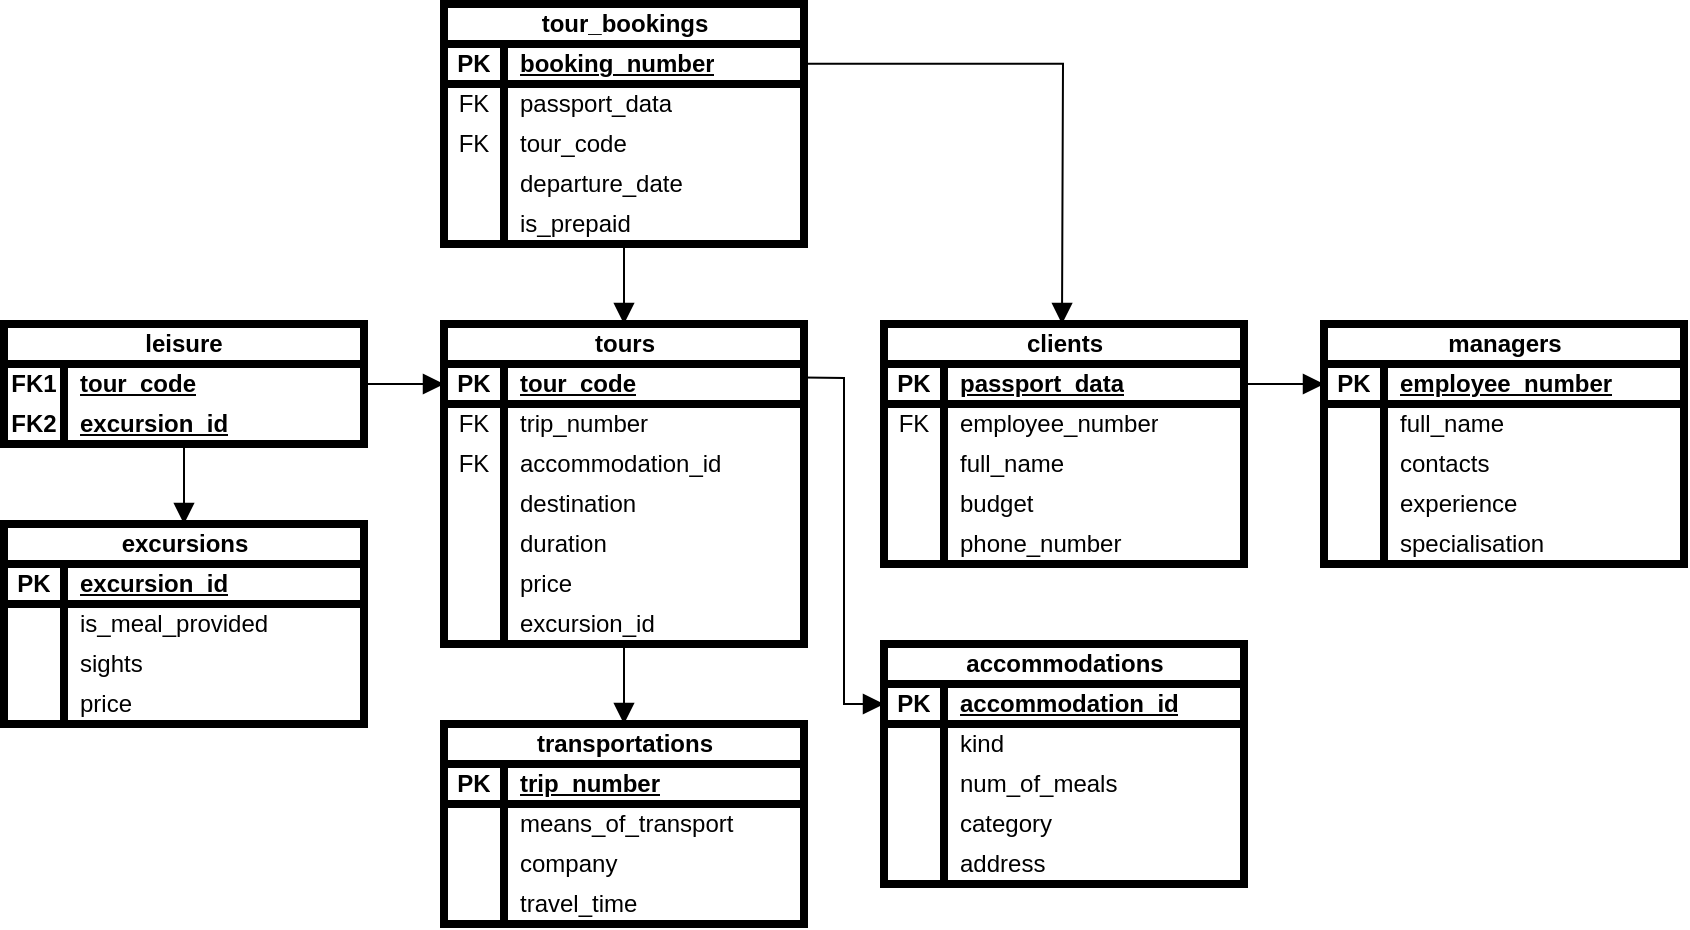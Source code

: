 <mxfile version="24.7.17">
  <diagram name="Page-1" id="atQ9uKNlXOfcMLPM0JDq">
    <mxGraphModel dx="1158" dy="785" grid="1" gridSize="10" guides="1" tooltips="1" connect="1" arrows="1" fold="1" page="1" pageScale="1" pageWidth="1654" pageHeight="1169" math="0" shadow="0">
      <root>
        <mxCell id="0" />
        <mxCell id="1" parent="0" />
        <mxCell id="4cNb6XyTb2DJrODS2N_1-128" style="edgeStyle=none;rounded=0;orthogonalLoop=1;jettySize=auto;html=1;entryX=0.5;entryY=0;entryDx=0;entryDy=0;strokeColor=default;align=center;verticalAlign=middle;fontFamily=Helvetica;fontSize=12;fontColor=default;labelBackgroundColor=default;startSize=8;endArrow=block;endFill=1;endSize=8;curved=0;" parent="1" source="4cNb6XyTb2DJrODS2N_1-1" target="4cNb6XyTb2DJrODS2N_1-37" edge="1">
          <mxGeometry relative="1" as="geometry" />
        </mxCell>
        <mxCell id="4cNb6XyTb2DJrODS2N_1-1" value="tour_bookings" style="shape=table;startSize=20;container=1;collapsible=1;childLayout=tableLayout;fixedRows=1;rowLines=0;fontStyle=1;align=center;resizeLast=1;html=1;strokeWidth=4;" parent="1" vertex="1">
          <mxGeometry x="360" y="40" width="180" height="120" as="geometry">
            <mxRectangle x="360" y="20" width="120" height="30" as="alternateBounds" />
          </mxGeometry>
        </mxCell>
        <mxCell id="4cNb6XyTb2DJrODS2N_1-2" value="" style="shape=tableRow;horizontal=0;startSize=0;swimlaneHead=0;swimlaneBody=0;fillColor=none;collapsible=0;dropTarget=0;points=[[0,0.5],[1,0.5]];portConstraint=eastwest;top=0;left=0;right=0;bottom=1;perimeterSpacing=8;strokeWidth=4;" parent="4cNb6XyTb2DJrODS2N_1-1" vertex="1">
          <mxGeometry y="20" width="180" height="20" as="geometry" />
        </mxCell>
        <mxCell id="4cNb6XyTb2DJrODS2N_1-3" value="PK" style="shape=partialRectangle;connectable=0;fillColor=none;top=0;left=0;bottom=0;right=0;fontStyle=1;overflow=hidden;whiteSpace=wrap;html=1;" parent="4cNb6XyTb2DJrODS2N_1-2" vertex="1">
          <mxGeometry width="30" height="20" as="geometry">
            <mxRectangle width="30" height="20" as="alternateBounds" />
          </mxGeometry>
        </mxCell>
        <mxCell id="4cNb6XyTb2DJrODS2N_1-4" value="booking_number" style="shape=partialRectangle;connectable=0;fillColor=none;top=0;left=0;bottom=0;right=0;align=left;spacingLeft=6;fontStyle=5;overflow=hidden;whiteSpace=wrap;html=1;strokeWidth=18;" parent="4cNb6XyTb2DJrODS2N_1-2" vertex="1">
          <mxGeometry x="30" width="150" height="20" as="geometry">
            <mxRectangle width="150" height="20" as="alternateBounds" />
          </mxGeometry>
        </mxCell>
        <mxCell id="4cNb6XyTb2DJrODS2N_1-5" value="" style="shape=tableRow;horizontal=0;startSize=0;swimlaneHead=0;swimlaneBody=0;fillColor=none;collapsible=0;dropTarget=0;points=[[0,0.5],[1,0.5]];portConstraint=eastwest;top=0;left=0;right=0;bottom=0;" parent="4cNb6XyTb2DJrODS2N_1-1" vertex="1">
          <mxGeometry y="40" width="180" height="20" as="geometry" />
        </mxCell>
        <mxCell id="4cNb6XyTb2DJrODS2N_1-6" value="FK" style="shape=partialRectangle;connectable=0;top=0;left=0;bottom=0;right=0;editable=1;overflow=hidden;whiteSpace=wrap;html=1;fillColor=none;" parent="4cNb6XyTb2DJrODS2N_1-5" vertex="1">
          <mxGeometry width="30" height="20" as="geometry">
            <mxRectangle width="30" height="20" as="alternateBounds" />
          </mxGeometry>
        </mxCell>
        <mxCell id="4cNb6XyTb2DJrODS2N_1-7" value="passport_data" style="shape=partialRectangle;connectable=0;fillColor=none;top=0;left=0;bottom=0;right=0;align=left;spacingLeft=6;overflow=hidden;whiteSpace=wrap;html=1;" parent="4cNb6XyTb2DJrODS2N_1-5" vertex="1">
          <mxGeometry x="30" width="150" height="20" as="geometry">
            <mxRectangle width="150" height="20" as="alternateBounds" />
          </mxGeometry>
        </mxCell>
        <mxCell id="4cNb6XyTb2DJrODS2N_1-8" value="" style="shape=tableRow;horizontal=0;startSize=0;swimlaneHead=0;swimlaneBody=0;fillColor=none;collapsible=0;dropTarget=0;points=[[0,0.5],[1,0.5]];portConstraint=eastwest;top=0;left=0;right=0;bottom=0;" parent="4cNb6XyTb2DJrODS2N_1-1" vertex="1">
          <mxGeometry y="60" width="180" height="20" as="geometry" />
        </mxCell>
        <mxCell id="4cNb6XyTb2DJrODS2N_1-9" value="FK" style="shape=partialRectangle;connectable=0;fillColor=none;top=0;left=0;bottom=0;right=0;editable=1;overflow=hidden;whiteSpace=wrap;html=1;" parent="4cNb6XyTb2DJrODS2N_1-8" vertex="1">
          <mxGeometry width="30" height="20" as="geometry">
            <mxRectangle width="30" height="20" as="alternateBounds" />
          </mxGeometry>
        </mxCell>
        <mxCell id="4cNb6XyTb2DJrODS2N_1-10" value="tour_code" style="shape=partialRectangle;connectable=0;fillColor=none;top=0;left=0;bottom=0;right=0;align=left;spacingLeft=6;overflow=hidden;whiteSpace=wrap;html=1;" parent="4cNb6XyTb2DJrODS2N_1-8" vertex="1">
          <mxGeometry x="30" width="150" height="20" as="geometry">
            <mxRectangle width="150" height="20" as="alternateBounds" />
          </mxGeometry>
        </mxCell>
        <mxCell id="4cNb6XyTb2DJrODS2N_1-11" value="" style="shape=tableRow;horizontal=0;startSize=0;swimlaneHead=0;swimlaneBody=0;fillColor=none;collapsible=0;dropTarget=0;points=[[0,0.5],[1,0.5]];portConstraint=eastwest;top=0;left=0;right=0;bottom=0;" parent="4cNb6XyTb2DJrODS2N_1-1" vertex="1">
          <mxGeometry y="80" width="180" height="20" as="geometry" />
        </mxCell>
        <mxCell id="4cNb6XyTb2DJrODS2N_1-12" value="" style="shape=partialRectangle;connectable=0;fillColor=none;top=0;left=0;bottom=0;right=0;editable=1;overflow=hidden;whiteSpace=wrap;html=1;" parent="4cNb6XyTb2DJrODS2N_1-11" vertex="1">
          <mxGeometry width="30" height="20" as="geometry">
            <mxRectangle width="30" height="20" as="alternateBounds" />
          </mxGeometry>
        </mxCell>
        <mxCell id="4cNb6XyTb2DJrODS2N_1-13" value="departure_date" style="shape=partialRectangle;connectable=0;fillColor=none;top=0;left=0;bottom=0;right=0;align=left;spacingLeft=6;overflow=hidden;whiteSpace=wrap;html=1;" parent="4cNb6XyTb2DJrODS2N_1-11" vertex="1">
          <mxGeometry x="30" width="150" height="20" as="geometry">
            <mxRectangle width="150" height="20" as="alternateBounds" />
          </mxGeometry>
        </mxCell>
        <mxCell id="4cNb6XyTb2DJrODS2N_1-27" value="is_prepaid" style="shape=partialRectangle;connectable=0;fillColor=none;top=0;left=0;bottom=0;right=0;align=left;spacingLeft=6;overflow=hidden;whiteSpace=wrap;html=1;" parent="1" vertex="1">
          <mxGeometry x="390" y="140" width="150" height="20" as="geometry">
            <mxRectangle width="150" height="30" as="alternateBounds" />
          </mxGeometry>
        </mxCell>
        <mxCell id="4cNb6XyTb2DJrODS2N_1-29" value="" style="endArrow=none;html=1;rounded=0;fontSize=12;startSize=8;endSize=8;curved=1;strokeWidth=4;" parent="1" edge="1">
          <mxGeometry width="50" height="50" relative="1" as="geometry">
            <mxPoint x="390" y="160" as="sourcePoint" />
            <mxPoint x="390" y="120" as="targetPoint" />
          </mxGeometry>
        </mxCell>
        <mxCell id="4cNb6XyTb2DJrODS2N_1-130" style="edgeStyle=none;shape=connector;curved=0;rounded=0;orthogonalLoop=1;jettySize=auto;html=1;entryX=0.5;entryY=0;entryDx=0;entryDy=0;strokeColor=default;align=center;verticalAlign=middle;fontFamily=Helvetica;fontSize=12;fontColor=default;labelBackgroundColor=default;startSize=8;endArrow=block;endFill=1;endSize=8;" parent="1" source="4cNb6XyTb2DJrODS2N_1-30" target="4cNb6XyTb2DJrODS2N_1-54" edge="1">
          <mxGeometry relative="1" as="geometry" />
        </mxCell>
        <mxCell id="4cNb6XyTb2DJrODS2N_1-30" value="leisure" style="shape=table;startSize=20;container=1;collapsible=1;childLayout=tableLayout;fixedRows=1;rowLines=0;fontStyle=1;align=center;resizeLast=1;html=1;whiteSpace=wrap;strokeWidth=4;" parent="1" vertex="1">
          <mxGeometry x="140" y="200" width="180" height="60" as="geometry" />
        </mxCell>
        <mxCell id="4cNb6XyTb2DJrODS2N_1-31" value="" style="shape=tableRow;horizontal=0;startSize=0;swimlaneHead=0;swimlaneBody=0;fillColor=none;collapsible=0;dropTarget=0;points=[[0,0.5],[1,0.5]];portConstraint=eastwest;top=0;left=0;right=0;bottom=0;html=1;" parent="4cNb6XyTb2DJrODS2N_1-30" vertex="1">
          <mxGeometry y="20" width="180" height="20" as="geometry" />
        </mxCell>
        <mxCell id="4cNb6XyTb2DJrODS2N_1-32" value="FK1" style="shape=partialRectangle;connectable=0;fillColor=none;top=0;left=0;bottom=0;right=0;fontStyle=1;overflow=hidden;html=1;whiteSpace=wrap;" parent="4cNb6XyTb2DJrODS2N_1-31" vertex="1">
          <mxGeometry width="30" height="20" as="geometry">
            <mxRectangle width="30" height="20" as="alternateBounds" />
          </mxGeometry>
        </mxCell>
        <mxCell id="4cNb6XyTb2DJrODS2N_1-33" value="tour_code" style="shape=partialRectangle;connectable=0;fillColor=none;top=0;left=0;bottom=0;right=0;align=left;spacingLeft=6;fontStyle=5;overflow=hidden;html=1;whiteSpace=wrap;" parent="4cNb6XyTb2DJrODS2N_1-31" vertex="1">
          <mxGeometry x="30" width="150" height="20" as="geometry">
            <mxRectangle width="150" height="20" as="alternateBounds" />
          </mxGeometry>
        </mxCell>
        <mxCell id="4cNb6XyTb2DJrODS2N_1-34" value="" style="shape=tableRow;horizontal=0;startSize=0;swimlaneHead=0;swimlaneBody=0;fillColor=none;collapsible=0;dropTarget=0;points=[[0,0.5],[1,0.5]];portConstraint=eastwest;top=0;left=0;right=0;bottom=1;html=1;" parent="4cNb6XyTb2DJrODS2N_1-30" vertex="1">
          <mxGeometry y="40" width="180" height="20" as="geometry" />
        </mxCell>
        <mxCell id="4cNb6XyTb2DJrODS2N_1-35" value="FK2" style="shape=partialRectangle;connectable=0;fillColor=none;top=0;left=0;bottom=0;right=0;fontStyle=1;overflow=hidden;html=1;whiteSpace=wrap;" parent="4cNb6XyTb2DJrODS2N_1-34" vertex="1">
          <mxGeometry width="30" height="20" as="geometry">
            <mxRectangle width="30" height="20" as="alternateBounds" />
          </mxGeometry>
        </mxCell>
        <mxCell id="4cNb6XyTb2DJrODS2N_1-36" value="excursion_id" style="shape=partialRectangle;connectable=0;fillColor=none;top=0;left=0;bottom=0;right=0;align=left;spacingLeft=6;fontStyle=5;overflow=hidden;html=1;whiteSpace=wrap;" parent="4cNb6XyTb2DJrODS2N_1-34" vertex="1">
          <mxGeometry x="30" width="150" height="20" as="geometry">
            <mxRectangle width="150" height="20" as="alternateBounds" />
          </mxGeometry>
        </mxCell>
        <mxCell id="4cNb6XyTb2DJrODS2N_1-131" style="edgeStyle=none;shape=connector;curved=0;rounded=0;orthogonalLoop=1;jettySize=auto;html=1;entryX=0.5;entryY=0;entryDx=0;entryDy=0;strokeColor=default;align=center;verticalAlign=middle;fontFamily=Helvetica;fontSize=12;fontColor=default;labelBackgroundColor=default;startSize=8;endArrow=block;endFill=1;endSize=8;" parent="1" source="4cNb6XyTb2DJrODS2N_1-37" target="4cNb6XyTb2DJrODS2N_1-97" edge="1">
          <mxGeometry relative="1" as="geometry" />
        </mxCell>
        <mxCell id="4cNb6XyTb2DJrODS2N_1-37" value="tours" style="shape=table;startSize=20;container=1;collapsible=1;childLayout=tableLayout;fixedRows=1;rowLines=0;fontStyle=1;align=center;resizeLast=1;html=1;strokeWidth=4;" parent="1" vertex="1">
          <mxGeometry x="360" y="200" width="180" height="160" as="geometry" />
        </mxCell>
        <mxCell id="4cNb6XyTb2DJrODS2N_1-38" value="" style="shape=tableRow;horizontal=0;startSize=0;swimlaneHead=0;swimlaneBody=0;fillColor=none;collapsible=0;dropTarget=0;points=[[0,0.5],[1,0.5]];portConstraint=eastwest;top=0;left=0;right=0;bottom=1;strokeWidth=4;" parent="4cNb6XyTb2DJrODS2N_1-37" vertex="1">
          <mxGeometry y="20" width="180" height="20" as="geometry" />
        </mxCell>
        <mxCell id="4cNb6XyTb2DJrODS2N_1-39" value="PK" style="shape=partialRectangle;connectable=0;fillColor=none;top=0;left=0;bottom=0;right=0;fontStyle=1;overflow=hidden;whiteSpace=wrap;html=1;" parent="4cNb6XyTb2DJrODS2N_1-38" vertex="1">
          <mxGeometry width="30" height="20" as="geometry">
            <mxRectangle width="30" height="20" as="alternateBounds" />
          </mxGeometry>
        </mxCell>
        <mxCell id="4cNb6XyTb2DJrODS2N_1-40" value="tour_code" style="shape=partialRectangle;connectable=0;fillColor=none;top=0;left=0;bottom=0;right=0;align=left;spacingLeft=6;fontStyle=5;overflow=hidden;whiteSpace=wrap;html=1;" parent="4cNb6XyTb2DJrODS2N_1-38" vertex="1">
          <mxGeometry x="30" width="150" height="20" as="geometry">
            <mxRectangle width="150" height="20" as="alternateBounds" />
          </mxGeometry>
        </mxCell>
        <mxCell id="4cNb6XyTb2DJrODS2N_1-41" value="" style="shape=tableRow;horizontal=0;startSize=0;swimlaneHead=0;swimlaneBody=0;fillColor=none;collapsible=0;dropTarget=0;points=[[0,0.5],[1,0.5]];portConstraint=eastwest;top=0;left=0;right=0;bottom=0;" parent="4cNb6XyTb2DJrODS2N_1-37" vertex="1">
          <mxGeometry y="40" width="180" height="20" as="geometry" />
        </mxCell>
        <mxCell id="4cNb6XyTb2DJrODS2N_1-42" value="FK" style="shape=partialRectangle;connectable=0;top=0;left=0;bottom=0;right=0;editable=1;overflow=hidden;whiteSpace=wrap;html=1;fillColor=none;" parent="4cNb6XyTb2DJrODS2N_1-41" vertex="1">
          <mxGeometry width="30" height="20" as="geometry">
            <mxRectangle width="30" height="20" as="alternateBounds" />
          </mxGeometry>
        </mxCell>
        <mxCell id="4cNb6XyTb2DJrODS2N_1-43" value="trip_number" style="shape=partialRectangle;connectable=0;fillColor=none;top=0;left=0;bottom=0;right=0;align=left;spacingLeft=6;overflow=hidden;whiteSpace=wrap;html=1;" parent="4cNb6XyTb2DJrODS2N_1-41" vertex="1">
          <mxGeometry x="30" width="150" height="20" as="geometry">
            <mxRectangle width="150" height="20" as="alternateBounds" />
          </mxGeometry>
        </mxCell>
        <mxCell id="4cNb6XyTb2DJrODS2N_1-44" value="" style="shape=tableRow;horizontal=0;startSize=0;swimlaneHead=0;swimlaneBody=0;fillColor=none;collapsible=0;dropTarget=0;points=[[0,0.5],[1,0.5]];portConstraint=eastwest;top=0;left=0;right=0;bottom=0;" parent="4cNb6XyTb2DJrODS2N_1-37" vertex="1">
          <mxGeometry y="60" width="180" height="20" as="geometry" />
        </mxCell>
        <mxCell id="4cNb6XyTb2DJrODS2N_1-45" value="FK" style="shape=partialRectangle;connectable=0;fillColor=none;top=0;left=0;bottom=0;right=0;editable=1;overflow=hidden;whiteSpace=wrap;html=1;" parent="4cNb6XyTb2DJrODS2N_1-44" vertex="1">
          <mxGeometry width="30" height="20" as="geometry">
            <mxRectangle width="30" height="20" as="alternateBounds" />
          </mxGeometry>
        </mxCell>
        <mxCell id="4cNb6XyTb2DJrODS2N_1-46" value="accommodation_id" style="shape=partialRectangle;connectable=0;fillColor=none;top=0;left=0;bottom=0;right=0;align=left;spacingLeft=6;overflow=hidden;whiteSpace=wrap;html=1;" parent="4cNb6XyTb2DJrODS2N_1-44" vertex="1">
          <mxGeometry x="30" width="150" height="20" as="geometry">
            <mxRectangle width="150" height="20" as="alternateBounds" />
          </mxGeometry>
        </mxCell>
        <mxCell id="4cNb6XyTb2DJrODS2N_1-47" value="" style="shape=tableRow;horizontal=0;startSize=0;swimlaneHead=0;swimlaneBody=0;fillColor=none;collapsible=0;dropTarget=0;points=[[0,0.5],[1,0.5]];portConstraint=eastwest;top=0;left=0;right=0;bottom=0;" parent="4cNb6XyTb2DJrODS2N_1-37" vertex="1">
          <mxGeometry y="80" width="180" height="20" as="geometry" />
        </mxCell>
        <mxCell id="4cNb6XyTb2DJrODS2N_1-48" value="" style="shape=partialRectangle;connectable=0;fillColor=none;top=0;left=0;bottom=0;right=0;editable=1;overflow=hidden;whiteSpace=wrap;html=1;" parent="4cNb6XyTb2DJrODS2N_1-47" vertex="1">
          <mxGeometry width="30" height="20" as="geometry">
            <mxRectangle width="30" height="20" as="alternateBounds" />
          </mxGeometry>
        </mxCell>
        <mxCell id="4cNb6XyTb2DJrODS2N_1-49" value="destination" style="shape=partialRectangle;connectable=0;fillColor=none;top=0;left=0;bottom=0;right=0;align=left;spacingLeft=6;overflow=hidden;whiteSpace=wrap;html=1;" parent="4cNb6XyTb2DJrODS2N_1-47" vertex="1">
          <mxGeometry x="30" width="150" height="20" as="geometry">
            <mxRectangle width="150" height="20" as="alternateBounds" />
          </mxGeometry>
        </mxCell>
        <mxCell id="4cNb6XyTb2DJrODS2N_1-50" value="duration" style="shape=partialRectangle;connectable=0;fillColor=none;top=0;left=0;bottom=0;right=0;align=left;spacingLeft=6;overflow=hidden;whiteSpace=wrap;html=1;" parent="1" vertex="1">
          <mxGeometry x="390" y="300" width="150" height="20" as="geometry">
            <mxRectangle width="150" height="30" as="alternateBounds" />
          </mxGeometry>
        </mxCell>
        <mxCell id="4cNb6XyTb2DJrODS2N_1-51" value="price" style="shape=partialRectangle;connectable=0;fillColor=none;top=0;left=0;bottom=0;right=0;align=left;spacingLeft=6;overflow=hidden;whiteSpace=wrap;html=1;" parent="1" vertex="1">
          <mxGeometry x="390" y="320" width="150" height="20" as="geometry">
            <mxRectangle width="150" height="30" as="alternateBounds" />
          </mxGeometry>
        </mxCell>
        <mxCell id="4cNb6XyTb2DJrODS2N_1-52" value="" style="endArrow=none;html=1;rounded=0;fontSize=12;startSize=8;endSize=8;curved=1;strokeWidth=4;" parent="1" edge="1">
          <mxGeometry width="50" height="50" relative="1" as="geometry">
            <mxPoint x="390" y="360" as="sourcePoint" />
            <mxPoint x="390" y="300" as="targetPoint" />
          </mxGeometry>
        </mxCell>
        <mxCell id="4cNb6XyTb2DJrODS2N_1-53" value="excursion_id" style="shape=partialRectangle;connectable=0;fillColor=none;top=0;left=0;bottom=0;right=0;align=left;spacingLeft=6;overflow=hidden;whiteSpace=wrap;html=1;" parent="1" vertex="1">
          <mxGeometry x="390" y="340" width="150" height="20" as="geometry">
            <mxRectangle width="150" height="30" as="alternateBounds" />
          </mxGeometry>
        </mxCell>
        <mxCell id="4cNb6XyTb2DJrODS2N_1-54" value="excursions" style="shape=table;startSize=20;container=1;collapsible=1;childLayout=tableLayout;fixedRows=1;rowLines=0;fontStyle=1;align=center;resizeLast=1;html=1;strokeWidth=4;" parent="1" vertex="1">
          <mxGeometry x="140" y="300" width="180" height="100" as="geometry" />
        </mxCell>
        <mxCell id="4cNb6XyTb2DJrODS2N_1-55" value="" style="shape=tableRow;horizontal=0;startSize=0;swimlaneHead=0;swimlaneBody=0;fillColor=none;collapsible=0;dropTarget=0;points=[[0,0.5],[1,0.5]];portConstraint=eastwest;top=0;left=0;right=0;bottom=1;strokeWidth=4;" parent="4cNb6XyTb2DJrODS2N_1-54" vertex="1">
          <mxGeometry y="20" width="180" height="20" as="geometry" />
        </mxCell>
        <mxCell id="4cNb6XyTb2DJrODS2N_1-56" value="PK" style="shape=partialRectangle;connectable=0;fillColor=none;top=0;left=0;bottom=0;right=0;fontStyle=1;overflow=hidden;whiteSpace=wrap;html=1;" parent="4cNb6XyTb2DJrODS2N_1-55" vertex="1">
          <mxGeometry width="30" height="20" as="geometry">
            <mxRectangle width="30" height="20" as="alternateBounds" />
          </mxGeometry>
        </mxCell>
        <mxCell id="4cNb6XyTb2DJrODS2N_1-57" value="excursion_id" style="shape=partialRectangle;connectable=0;fillColor=none;top=0;left=0;bottom=0;right=0;align=left;spacingLeft=6;fontStyle=5;overflow=hidden;whiteSpace=wrap;html=1;" parent="4cNb6XyTb2DJrODS2N_1-55" vertex="1">
          <mxGeometry x="30" width="150" height="20" as="geometry">
            <mxRectangle width="150" height="20" as="alternateBounds" />
          </mxGeometry>
        </mxCell>
        <mxCell id="4cNb6XyTb2DJrODS2N_1-58" value="" style="shape=tableRow;horizontal=0;startSize=0;swimlaneHead=0;swimlaneBody=0;fillColor=none;collapsible=0;dropTarget=0;points=[[0,0.5],[1,0.5]];portConstraint=eastwest;top=0;left=0;right=0;bottom=0;" parent="4cNb6XyTb2DJrODS2N_1-54" vertex="1">
          <mxGeometry y="40" width="180" height="20" as="geometry" />
        </mxCell>
        <mxCell id="4cNb6XyTb2DJrODS2N_1-59" value="" style="shape=partialRectangle;connectable=0;fillColor=none;top=0;left=0;bottom=0;right=0;editable=1;overflow=hidden;whiteSpace=wrap;html=1;" parent="4cNb6XyTb2DJrODS2N_1-58" vertex="1">
          <mxGeometry width="30" height="20" as="geometry">
            <mxRectangle width="30" height="20" as="alternateBounds" />
          </mxGeometry>
        </mxCell>
        <mxCell id="4cNb6XyTb2DJrODS2N_1-60" value="is_meal_provided" style="shape=partialRectangle;connectable=0;fillColor=none;top=0;left=0;bottom=0;right=0;align=left;spacingLeft=6;overflow=hidden;whiteSpace=wrap;html=1;" parent="4cNb6XyTb2DJrODS2N_1-58" vertex="1">
          <mxGeometry x="30" width="150" height="20" as="geometry">
            <mxRectangle width="150" height="20" as="alternateBounds" />
          </mxGeometry>
        </mxCell>
        <mxCell id="4cNb6XyTb2DJrODS2N_1-61" value="" style="shape=tableRow;horizontal=0;startSize=0;swimlaneHead=0;swimlaneBody=0;fillColor=none;collapsible=0;dropTarget=0;points=[[0,0.5],[1,0.5]];portConstraint=eastwest;top=0;left=0;right=0;bottom=0;" parent="4cNb6XyTb2DJrODS2N_1-54" vertex="1">
          <mxGeometry y="60" width="180" height="20" as="geometry" />
        </mxCell>
        <mxCell id="4cNb6XyTb2DJrODS2N_1-62" value="" style="shape=partialRectangle;connectable=0;fillColor=none;top=0;left=0;bottom=0;right=0;editable=1;overflow=hidden;whiteSpace=wrap;html=1;" parent="4cNb6XyTb2DJrODS2N_1-61" vertex="1">
          <mxGeometry width="30" height="20" as="geometry">
            <mxRectangle width="30" height="20" as="alternateBounds" />
          </mxGeometry>
        </mxCell>
        <mxCell id="4cNb6XyTb2DJrODS2N_1-63" value="sights" style="shape=partialRectangle;connectable=0;fillColor=none;top=0;left=0;bottom=0;right=0;align=left;spacingLeft=6;overflow=hidden;whiteSpace=wrap;html=1;" parent="4cNb6XyTb2DJrODS2N_1-61" vertex="1">
          <mxGeometry x="30" width="150" height="20" as="geometry">
            <mxRectangle width="150" height="20" as="alternateBounds" />
          </mxGeometry>
        </mxCell>
        <mxCell id="4cNb6XyTb2DJrODS2N_1-64" value="" style="shape=tableRow;horizontal=0;startSize=0;swimlaneHead=0;swimlaneBody=0;fillColor=none;collapsible=0;dropTarget=0;points=[[0,0.5],[1,0.5]];portConstraint=eastwest;top=0;left=0;right=0;bottom=0;" parent="4cNb6XyTb2DJrODS2N_1-54" vertex="1">
          <mxGeometry y="80" width="180" height="20" as="geometry" />
        </mxCell>
        <mxCell id="4cNb6XyTb2DJrODS2N_1-65" value="" style="shape=partialRectangle;connectable=0;fillColor=none;top=0;left=0;bottom=0;right=0;editable=1;overflow=hidden;whiteSpace=wrap;html=1;" parent="4cNb6XyTb2DJrODS2N_1-64" vertex="1">
          <mxGeometry width="30" height="20" as="geometry">
            <mxRectangle width="30" height="20" as="alternateBounds" />
          </mxGeometry>
        </mxCell>
        <mxCell id="4cNb6XyTb2DJrODS2N_1-66" value="price" style="shape=partialRectangle;connectable=0;fillColor=none;top=0;left=0;bottom=0;right=0;align=left;spacingLeft=6;overflow=hidden;whiteSpace=wrap;html=1;" parent="4cNb6XyTb2DJrODS2N_1-64" vertex="1">
          <mxGeometry x="30" width="150" height="20" as="geometry">
            <mxRectangle width="150" height="20" as="alternateBounds" />
          </mxGeometry>
        </mxCell>
        <mxCell id="4cNb6XyTb2DJrODS2N_1-67" value="clients" style="shape=table;startSize=20;container=1;collapsible=1;childLayout=tableLayout;fixedRows=1;rowLines=0;fontStyle=1;align=center;resizeLast=1;html=1;strokeWidth=4;" parent="1" vertex="1">
          <mxGeometry x="580" y="200" width="180" height="120" as="geometry" />
        </mxCell>
        <mxCell id="4cNb6XyTb2DJrODS2N_1-68" value="" style="shape=tableRow;horizontal=0;startSize=0;swimlaneHead=0;swimlaneBody=0;fillColor=none;collapsible=0;dropTarget=0;points=[[0,0.5],[1,0.5]];portConstraint=eastwest;top=0;left=0;right=0;bottom=1;strokeWidth=4;" parent="4cNb6XyTb2DJrODS2N_1-67" vertex="1">
          <mxGeometry y="20" width="180" height="20" as="geometry" />
        </mxCell>
        <mxCell id="4cNb6XyTb2DJrODS2N_1-69" value="PK" style="shape=partialRectangle;connectable=0;fillColor=none;top=0;left=0;bottom=0;right=0;fontStyle=1;overflow=hidden;whiteSpace=wrap;html=1;" parent="4cNb6XyTb2DJrODS2N_1-68" vertex="1">
          <mxGeometry width="30" height="20" as="geometry">
            <mxRectangle width="30" height="20" as="alternateBounds" />
          </mxGeometry>
        </mxCell>
        <mxCell id="4cNb6XyTb2DJrODS2N_1-70" value="passport_data" style="shape=partialRectangle;connectable=0;fillColor=none;top=0;left=0;bottom=0;right=0;align=left;spacingLeft=6;fontStyle=5;overflow=hidden;whiteSpace=wrap;html=1;" parent="4cNb6XyTb2DJrODS2N_1-68" vertex="1">
          <mxGeometry x="30" width="150" height="20" as="geometry">
            <mxRectangle width="150" height="20" as="alternateBounds" />
          </mxGeometry>
        </mxCell>
        <mxCell id="4cNb6XyTb2DJrODS2N_1-71" value="" style="shape=tableRow;horizontal=0;startSize=0;swimlaneHead=0;swimlaneBody=0;fillColor=none;collapsible=0;dropTarget=0;points=[[0,0.5],[1,0.5]];portConstraint=eastwest;top=0;left=0;right=0;bottom=0;" parent="4cNb6XyTb2DJrODS2N_1-67" vertex="1">
          <mxGeometry y="40" width="180" height="20" as="geometry" />
        </mxCell>
        <mxCell id="4cNb6XyTb2DJrODS2N_1-72" value="FK" style="shape=partialRectangle;connectable=0;top=0;left=0;bottom=0;right=0;editable=1;overflow=hidden;whiteSpace=wrap;html=1;fillColor=none;" parent="4cNb6XyTb2DJrODS2N_1-71" vertex="1">
          <mxGeometry width="30" height="20" as="geometry">
            <mxRectangle width="30" height="20" as="alternateBounds" />
          </mxGeometry>
        </mxCell>
        <mxCell id="4cNb6XyTb2DJrODS2N_1-73" value="employee_number" style="shape=partialRectangle;connectable=0;fillColor=none;top=0;left=0;bottom=0;right=0;align=left;spacingLeft=6;overflow=hidden;whiteSpace=wrap;html=1;" parent="4cNb6XyTb2DJrODS2N_1-71" vertex="1">
          <mxGeometry x="30" width="150" height="20" as="geometry">
            <mxRectangle width="150" height="20" as="alternateBounds" />
          </mxGeometry>
        </mxCell>
        <mxCell id="4cNb6XyTb2DJrODS2N_1-74" value="" style="shape=tableRow;horizontal=0;startSize=0;swimlaneHead=0;swimlaneBody=0;fillColor=none;collapsible=0;dropTarget=0;points=[[0,0.5],[1,0.5]];portConstraint=eastwest;top=0;left=0;right=0;bottom=0;" parent="4cNb6XyTb2DJrODS2N_1-67" vertex="1">
          <mxGeometry y="60" width="180" height="20" as="geometry" />
        </mxCell>
        <mxCell id="4cNb6XyTb2DJrODS2N_1-75" value="" style="shape=partialRectangle;connectable=0;fillColor=none;top=0;left=0;bottom=0;right=0;editable=1;overflow=hidden;whiteSpace=wrap;html=1;" parent="4cNb6XyTb2DJrODS2N_1-74" vertex="1">
          <mxGeometry width="30" height="20" as="geometry">
            <mxRectangle width="30" height="20" as="alternateBounds" />
          </mxGeometry>
        </mxCell>
        <mxCell id="4cNb6XyTb2DJrODS2N_1-76" value="full_name" style="shape=partialRectangle;connectable=0;fillColor=none;top=0;left=0;bottom=0;right=0;align=left;spacingLeft=6;overflow=hidden;whiteSpace=wrap;html=1;" parent="4cNb6XyTb2DJrODS2N_1-74" vertex="1">
          <mxGeometry x="30" width="150" height="20" as="geometry">
            <mxRectangle width="150" height="20" as="alternateBounds" />
          </mxGeometry>
        </mxCell>
        <mxCell id="4cNb6XyTb2DJrODS2N_1-77" value="" style="shape=tableRow;horizontal=0;startSize=0;swimlaneHead=0;swimlaneBody=0;fillColor=none;collapsible=0;dropTarget=0;points=[[0,0.5],[1,0.5]];portConstraint=eastwest;top=0;left=0;right=0;bottom=0;" parent="4cNb6XyTb2DJrODS2N_1-67" vertex="1">
          <mxGeometry y="80" width="180" height="20" as="geometry" />
        </mxCell>
        <mxCell id="4cNb6XyTb2DJrODS2N_1-78" value="" style="shape=partialRectangle;connectable=0;fillColor=none;top=0;left=0;bottom=0;right=0;editable=1;overflow=hidden;whiteSpace=wrap;html=1;" parent="4cNb6XyTb2DJrODS2N_1-77" vertex="1">
          <mxGeometry width="30" height="20" as="geometry">
            <mxRectangle width="30" height="20" as="alternateBounds" />
          </mxGeometry>
        </mxCell>
        <mxCell id="4cNb6XyTb2DJrODS2N_1-79" value="budget" style="shape=partialRectangle;connectable=0;fillColor=none;top=0;left=0;bottom=0;right=0;align=left;spacingLeft=6;overflow=hidden;whiteSpace=wrap;html=1;" parent="4cNb6XyTb2DJrODS2N_1-77" vertex="1">
          <mxGeometry x="30" width="150" height="20" as="geometry">
            <mxRectangle width="150" height="20" as="alternateBounds" />
          </mxGeometry>
        </mxCell>
        <mxCell id="4cNb6XyTb2DJrODS2N_1-80" value="phone_number" style="shape=partialRectangle;connectable=0;fillColor=none;top=0;left=0;bottom=0;right=0;align=left;spacingLeft=6;overflow=hidden;whiteSpace=wrap;html=1;" parent="1" vertex="1">
          <mxGeometry x="610" y="300" width="150" height="20" as="geometry">
            <mxRectangle width="150" height="30" as="alternateBounds" />
          </mxGeometry>
        </mxCell>
        <mxCell id="4cNb6XyTb2DJrODS2N_1-81" value="" style="endArrow=none;html=1;rounded=0;fontSize=12;startSize=8;endSize=8;curved=1;strokeWidth=4;" parent="1" edge="1">
          <mxGeometry width="50" height="50" relative="1" as="geometry">
            <mxPoint x="610" y="320" as="sourcePoint" />
            <mxPoint x="610" y="300" as="targetPoint" />
          </mxGeometry>
        </mxCell>
        <mxCell id="4cNb6XyTb2DJrODS2N_1-82" value="managers" style="shape=table;startSize=20;container=1;collapsible=1;childLayout=tableLayout;fixedRows=1;rowLines=0;fontStyle=1;align=center;resizeLast=1;html=1;strokeWidth=4;" parent="1" vertex="1">
          <mxGeometry x="800" y="200" width="180" height="120" as="geometry" />
        </mxCell>
        <mxCell id="4cNb6XyTb2DJrODS2N_1-83" value="" style="shape=tableRow;horizontal=0;startSize=0;swimlaneHead=0;swimlaneBody=0;fillColor=none;collapsible=0;dropTarget=0;points=[[0,0.5],[1,0.5]];portConstraint=eastwest;top=0;left=0;right=0;bottom=1;strokeWidth=4;" parent="4cNb6XyTb2DJrODS2N_1-82" vertex="1">
          <mxGeometry y="20" width="180" height="20" as="geometry" />
        </mxCell>
        <mxCell id="4cNb6XyTb2DJrODS2N_1-84" value="PK" style="shape=partialRectangle;connectable=0;fillColor=none;top=0;left=0;bottom=0;right=0;fontStyle=1;overflow=hidden;whiteSpace=wrap;html=1;" parent="4cNb6XyTb2DJrODS2N_1-83" vertex="1">
          <mxGeometry width="30" height="20" as="geometry">
            <mxRectangle width="30" height="20" as="alternateBounds" />
          </mxGeometry>
        </mxCell>
        <mxCell id="4cNb6XyTb2DJrODS2N_1-85" value="employee_number" style="shape=partialRectangle;connectable=0;fillColor=none;top=0;left=0;bottom=0;right=0;align=left;spacingLeft=6;fontStyle=5;overflow=hidden;whiteSpace=wrap;html=1;" parent="4cNb6XyTb2DJrODS2N_1-83" vertex="1">
          <mxGeometry x="30" width="150" height="20" as="geometry">
            <mxRectangle width="150" height="20" as="alternateBounds" />
          </mxGeometry>
        </mxCell>
        <mxCell id="4cNb6XyTb2DJrODS2N_1-86" value="" style="shape=tableRow;horizontal=0;startSize=0;swimlaneHead=0;swimlaneBody=0;fillColor=none;collapsible=0;dropTarget=0;points=[[0,0.5],[1,0.5]];portConstraint=eastwest;top=0;left=0;right=0;bottom=0;" parent="4cNb6XyTb2DJrODS2N_1-82" vertex="1">
          <mxGeometry y="40" width="180" height="20" as="geometry" />
        </mxCell>
        <mxCell id="4cNb6XyTb2DJrODS2N_1-87" value="" style="shape=partialRectangle;connectable=0;top=0;left=0;bottom=0;right=0;editable=1;overflow=hidden;whiteSpace=wrap;html=1;fillColor=none;" parent="4cNb6XyTb2DJrODS2N_1-86" vertex="1">
          <mxGeometry width="30" height="20" as="geometry">
            <mxRectangle width="30" height="20" as="alternateBounds" />
          </mxGeometry>
        </mxCell>
        <mxCell id="4cNb6XyTb2DJrODS2N_1-88" value="full_name" style="shape=partialRectangle;connectable=0;fillColor=none;top=0;left=0;bottom=0;right=0;align=left;spacingLeft=6;overflow=hidden;whiteSpace=wrap;html=1;" parent="4cNb6XyTb2DJrODS2N_1-86" vertex="1">
          <mxGeometry x="30" width="150" height="20" as="geometry">
            <mxRectangle width="150" height="20" as="alternateBounds" />
          </mxGeometry>
        </mxCell>
        <mxCell id="4cNb6XyTb2DJrODS2N_1-89" value="" style="shape=tableRow;horizontal=0;startSize=0;swimlaneHead=0;swimlaneBody=0;fillColor=none;collapsible=0;dropTarget=0;points=[[0,0.5],[1,0.5]];portConstraint=eastwest;top=0;left=0;right=0;bottom=0;" parent="4cNb6XyTb2DJrODS2N_1-82" vertex="1">
          <mxGeometry y="60" width="180" height="20" as="geometry" />
        </mxCell>
        <mxCell id="4cNb6XyTb2DJrODS2N_1-90" value="" style="shape=partialRectangle;connectable=0;fillColor=none;top=0;left=0;bottom=0;right=0;editable=1;overflow=hidden;whiteSpace=wrap;html=1;" parent="4cNb6XyTb2DJrODS2N_1-89" vertex="1">
          <mxGeometry width="30" height="20" as="geometry">
            <mxRectangle width="30" height="20" as="alternateBounds" />
          </mxGeometry>
        </mxCell>
        <mxCell id="4cNb6XyTb2DJrODS2N_1-91" value="contacts" style="shape=partialRectangle;connectable=0;fillColor=none;top=0;left=0;bottom=0;right=0;align=left;spacingLeft=6;overflow=hidden;whiteSpace=wrap;html=1;" parent="4cNb6XyTb2DJrODS2N_1-89" vertex="1">
          <mxGeometry x="30" width="150" height="20" as="geometry">
            <mxRectangle width="150" height="20" as="alternateBounds" />
          </mxGeometry>
        </mxCell>
        <mxCell id="4cNb6XyTb2DJrODS2N_1-92" value="" style="shape=tableRow;horizontal=0;startSize=0;swimlaneHead=0;swimlaneBody=0;fillColor=none;collapsible=0;dropTarget=0;points=[[0,0.5],[1,0.5]];portConstraint=eastwest;top=0;left=0;right=0;bottom=0;" parent="4cNb6XyTb2DJrODS2N_1-82" vertex="1">
          <mxGeometry y="80" width="180" height="20" as="geometry" />
        </mxCell>
        <mxCell id="4cNb6XyTb2DJrODS2N_1-93" value="" style="shape=partialRectangle;connectable=0;fillColor=none;top=0;left=0;bottom=0;right=0;editable=1;overflow=hidden;whiteSpace=wrap;html=1;" parent="4cNb6XyTb2DJrODS2N_1-92" vertex="1">
          <mxGeometry width="30" height="20" as="geometry">
            <mxRectangle width="30" height="20" as="alternateBounds" />
          </mxGeometry>
        </mxCell>
        <mxCell id="4cNb6XyTb2DJrODS2N_1-94" value="experience" style="shape=partialRectangle;connectable=0;fillColor=none;top=0;left=0;bottom=0;right=0;align=left;spacingLeft=6;overflow=hidden;whiteSpace=wrap;html=1;" parent="4cNb6XyTb2DJrODS2N_1-92" vertex="1">
          <mxGeometry x="30" width="150" height="20" as="geometry">
            <mxRectangle width="150" height="20" as="alternateBounds" />
          </mxGeometry>
        </mxCell>
        <mxCell id="4cNb6XyTb2DJrODS2N_1-95" value="specialisation" style="shape=partialRectangle;connectable=0;fillColor=none;top=0;left=0;bottom=0;right=0;align=left;spacingLeft=6;overflow=hidden;whiteSpace=wrap;html=1;" parent="1" vertex="1">
          <mxGeometry x="830" y="300" width="150" height="20" as="geometry">
            <mxRectangle width="150" height="30" as="alternateBounds" />
          </mxGeometry>
        </mxCell>
        <mxCell id="4cNb6XyTb2DJrODS2N_1-96" value="" style="endArrow=none;html=1;rounded=0;fontSize=12;startSize=8;endSize=8;curved=1;strokeWidth=4;" parent="1" edge="1">
          <mxGeometry width="50" height="50" relative="1" as="geometry">
            <mxPoint x="830" y="320" as="sourcePoint" />
            <mxPoint x="830" y="300" as="targetPoint" />
          </mxGeometry>
        </mxCell>
        <mxCell id="4cNb6XyTb2DJrODS2N_1-97" value="transportations" style="shape=table;startSize=20;container=1;collapsible=1;childLayout=tableLayout;fixedRows=1;rowLines=0;fontStyle=1;align=center;resizeLast=1;html=1;strokeWidth=4;" parent="1" vertex="1">
          <mxGeometry x="360" y="400" width="180" height="100" as="geometry" />
        </mxCell>
        <mxCell id="4cNb6XyTb2DJrODS2N_1-98" value="" style="shape=tableRow;horizontal=0;startSize=0;swimlaneHead=0;swimlaneBody=0;fillColor=none;collapsible=0;dropTarget=0;points=[[0,0.5],[1,0.5]];portConstraint=eastwest;top=0;left=0;right=0;bottom=1;strokeWidth=4;" parent="4cNb6XyTb2DJrODS2N_1-97" vertex="1">
          <mxGeometry y="20" width="180" height="20" as="geometry" />
        </mxCell>
        <mxCell id="4cNb6XyTb2DJrODS2N_1-99" value="PK" style="shape=partialRectangle;connectable=0;fillColor=none;top=0;left=0;bottom=0;right=0;fontStyle=1;overflow=hidden;whiteSpace=wrap;html=1;" parent="4cNb6XyTb2DJrODS2N_1-98" vertex="1">
          <mxGeometry width="30" height="20" as="geometry">
            <mxRectangle width="30" height="20" as="alternateBounds" />
          </mxGeometry>
        </mxCell>
        <mxCell id="4cNb6XyTb2DJrODS2N_1-100" value="trip_number" style="shape=partialRectangle;connectable=0;fillColor=none;top=0;left=0;bottom=0;right=0;align=left;spacingLeft=6;fontStyle=5;overflow=hidden;whiteSpace=wrap;html=1;" parent="4cNb6XyTb2DJrODS2N_1-98" vertex="1">
          <mxGeometry x="30" width="150" height="20" as="geometry">
            <mxRectangle width="150" height="20" as="alternateBounds" />
          </mxGeometry>
        </mxCell>
        <mxCell id="4cNb6XyTb2DJrODS2N_1-101" value="" style="shape=tableRow;horizontal=0;startSize=0;swimlaneHead=0;swimlaneBody=0;fillColor=none;collapsible=0;dropTarget=0;points=[[0,0.5],[1,0.5]];portConstraint=eastwest;top=0;left=0;right=0;bottom=0;" parent="4cNb6XyTb2DJrODS2N_1-97" vertex="1">
          <mxGeometry y="40" width="180" height="20" as="geometry" />
        </mxCell>
        <mxCell id="4cNb6XyTb2DJrODS2N_1-102" value="" style="shape=partialRectangle;connectable=0;top=0;left=0;bottom=0;right=0;editable=1;overflow=hidden;whiteSpace=wrap;html=1;fillColor=none;" parent="4cNb6XyTb2DJrODS2N_1-101" vertex="1">
          <mxGeometry width="30" height="20" as="geometry">
            <mxRectangle width="30" height="20" as="alternateBounds" />
          </mxGeometry>
        </mxCell>
        <mxCell id="4cNb6XyTb2DJrODS2N_1-103" value="means_of_transport" style="shape=partialRectangle;connectable=0;fillColor=none;top=0;left=0;bottom=0;right=0;align=left;spacingLeft=6;overflow=hidden;whiteSpace=wrap;html=1;" parent="4cNb6XyTb2DJrODS2N_1-101" vertex="1">
          <mxGeometry x="30" width="150" height="20" as="geometry">
            <mxRectangle width="150" height="20" as="alternateBounds" />
          </mxGeometry>
        </mxCell>
        <mxCell id="4cNb6XyTb2DJrODS2N_1-104" value="" style="shape=tableRow;horizontal=0;startSize=0;swimlaneHead=0;swimlaneBody=0;fillColor=none;collapsible=0;dropTarget=0;points=[[0,0.5],[1,0.5]];portConstraint=eastwest;top=0;left=0;right=0;bottom=0;" parent="4cNb6XyTb2DJrODS2N_1-97" vertex="1">
          <mxGeometry y="60" width="180" height="20" as="geometry" />
        </mxCell>
        <mxCell id="4cNb6XyTb2DJrODS2N_1-105" value="" style="shape=partialRectangle;connectable=0;fillColor=none;top=0;left=0;bottom=0;right=0;editable=1;overflow=hidden;whiteSpace=wrap;html=1;" parent="4cNb6XyTb2DJrODS2N_1-104" vertex="1">
          <mxGeometry width="30" height="20" as="geometry">
            <mxRectangle width="30" height="20" as="alternateBounds" />
          </mxGeometry>
        </mxCell>
        <mxCell id="4cNb6XyTb2DJrODS2N_1-106" value="company" style="shape=partialRectangle;connectable=0;fillColor=none;top=0;left=0;bottom=0;right=0;align=left;spacingLeft=6;overflow=hidden;whiteSpace=wrap;html=1;" parent="4cNb6XyTb2DJrODS2N_1-104" vertex="1">
          <mxGeometry x="30" width="150" height="20" as="geometry">
            <mxRectangle width="150" height="20" as="alternateBounds" />
          </mxGeometry>
        </mxCell>
        <mxCell id="4cNb6XyTb2DJrODS2N_1-107" value="" style="shape=tableRow;horizontal=0;startSize=0;swimlaneHead=0;swimlaneBody=0;fillColor=none;collapsible=0;dropTarget=0;points=[[0,0.5],[1,0.5]];portConstraint=eastwest;top=0;left=0;right=0;bottom=0;" parent="4cNb6XyTb2DJrODS2N_1-97" vertex="1">
          <mxGeometry y="80" width="180" height="20" as="geometry" />
        </mxCell>
        <mxCell id="4cNb6XyTb2DJrODS2N_1-108" value="" style="shape=partialRectangle;connectable=0;fillColor=none;top=0;left=0;bottom=0;right=0;editable=1;overflow=hidden;whiteSpace=wrap;html=1;" parent="4cNb6XyTb2DJrODS2N_1-107" vertex="1">
          <mxGeometry width="30" height="20" as="geometry">
            <mxRectangle width="30" height="20" as="alternateBounds" />
          </mxGeometry>
        </mxCell>
        <mxCell id="4cNb6XyTb2DJrODS2N_1-109" value="travel_time" style="shape=partialRectangle;connectable=0;fillColor=none;top=0;left=0;bottom=0;right=0;align=left;spacingLeft=6;overflow=hidden;whiteSpace=wrap;html=1;" parent="4cNb6XyTb2DJrODS2N_1-107" vertex="1">
          <mxGeometry x="30" width="150" height="20" as="geometry">
            <mxRectangle width="150" height="20" as="alternateBounds" />
          </mxGeometry>
        </mxCell>
        <mxCell id="4cNb6XyTb2DJrODS2N_1-112" value="accommodations" style="shape=table;startSize=20;container=1;collapsible=1;childLayout=tableLayout;fixedRows=1;rowLines=0;fontStyle=1;align=center;resizeLast=1;html=1;strokeWidth=4;" parent="1" vertex="1">
          <mxGeometry x="580" y="360" width="180" height="120" as="geometry" />
        </mxCell>
        <mxCell id="4cNb6XyTb2DJrODS2N_1-113" value="" style="shape=tableRow;horizontal=0;startSize=0;swimlaneHead=0;swimlaneBody=0;fillColor=none;collapsible=0;dropTarget=0;points=[[0,0.5],[1,0.5]];portConstraint=eastwest;top=0;left=0;right=0;bottom=1;strokeWidth=4;" parent="4cNb6XyTb2DJrODS2N_1-112" vertex="1">
          <mxGeometry y="20" width="180" height="20" as="geometry" />
        </mxCell>
        <mxCell id="4cNb6XyTb2DJrODS2N_1-114" value="PK" style="shape=partialRectangle;connectable=0;fillColor=none;top=0;left=0;bottom=0;right=0;fontStyle=1;overflow=hidden;whiteSpace=wrap;html=1;" parent="4cNb6XyTb2DJrODS2N_1-113" vertex="1">
          <mxGeometry width="30" height="20" as="geometry">
            <mxRectangle width="30" height="20" as="alternateBounds" />
          </mxGeometry>
        </mxCell>
        <mxCell id="4cNb6XyTb2DJrODS2N_1-115" value="accommodation_id" style="shape=partialRectangle;connectable=0;fillColor=none;top=0;left=0;bottom=0;right=0;align=left;spacingLeft=6;fontStyle=5;overflow=hidden;whiteSpace=wrap;html=1;" parent="4cNb6XyTb2DJrODS2N_1-113" vertex="1">
          <mxGeometry x="30" width="150" height="20" as="geometry">
            <mxRectangle width="150" height="20" as="alternateBounds" />
          </mxGeometry>
        </mxCell>
        <mxCell id="4cNb6XyTb2DJrODS2N_1-116" value="" style="shape=tableRow;horizontal=0;startSize=0;swimlaneHead=0;swimlaneBody=0;fillColor=none;collapsible=0;dropTarget=0;points=[[0,0.5],[1,0.5]];portConstraint=eastwest;top=0;left=0;right=0;bottom=0;" parent="4cNb6XyTb2DJrODS2N_1-112" vertex="1">
          <mxGeometry y="40" width="180" height="20" as="geometry" />
        </mxCell>
        <mxCell id="4cNb6XyTb2DJrODS2N_1-117" value="" style="shape=partialRectangle;connectable=0;top=0;left=0;bottom=0;right=0;editable=1;overflow=hidden;whiteSpace=wrap;html=1;fillColor=none;" parent="4cNb6XyTb2DJrODS2N_1-116" vertex="1">
          <mxGeometry width="30" height="20" as="geometry">
            <mxRectangle width="30" height="20" as="alternateBounds" />
          </mxGeometry>
        </mxCell>
        <mxCell id="4cNb6XyTb2DJrODS2N_1-118" value="kind" style="shape=partialRectangle;connectable=0;fillColor=none;top=0;left=0;bottom=0;right=0;align=left;spacingLeft=6;overflow=hidden;whiteSpace=wrap;html=1;" parent="4cNb6XyTb2DJrODS2N_1-116" vertex="1">
          <mxGeometry x="30" width="150" height="20" as="geometry">
            <mxRectangle width="150" height="20" as="alternateBounds" />
          </mxGeometry>
        </mxCell>
        <mxCell id="4cNb6XyTb2DJrODS2N_1-119" value="" style="shape=tableRow;horizontal=0;startSize=0;swimlaneHead=0;swimlaneBody=0;fillColor=none;collapsible=0;dropTarget=0;points=[[0,0.5],[1,0.5]];portConstraint=eastwest;top=0;left=0;right=0;bottom=0;" parent="4cNb6XyTb2DJrODS2N_1-112" vertex="1">
          <mxGeometry y="60" width="180" height="20" as="geometry" />
        </mxCell>
        <mxCell id="4cNb6XyTb2DJrODS2N_1-120" value="" style="shape=partialRectangle;connectable=0;fillColor=none;top=0;left=0;bottom=0;right=0;editable=1;overflow=hidden;whiteSpace=wrap;html=1;" parent="4cNb6XyTb2DJrODS2N_1-119" vertex="1">
          <mxGeometry width="30" height="20" as="geometry">
            <mxRectangle width="30" height="20" as="alternateBounds" />
          </mxGeometry>
        </mxCell>
        <mxCell id="4cNb6XyTb2DJrODS2N_1-121" value="num_of_meals" style="shape=partialRectangle;connectable=0;fillColor=none;top=0;left=0;bottom=0;right=0;align=left;spacingLeft=6;overflow=hidden;whiteSpace=wrap;html=1;" parent="4cNb6XyTb2DJrODS2N_1-119" vertex="1">
          <mxGeometry x="30" width="150" height="20" as="geometry">
            <mxRectangle width="150" height="20" as="alternateBounds" />
          </mxGeometry>
        </mxCell>
        <mxCell id="4cNb6XyTb2DJrODS2N_1-122" value="" style="shape=tableRow;horizontal=0;startSize=0;swimlaneHead=0;swimlaneBody=0;fillColor=none;collapsible=0;dropTarget=0;points=[[0,0.5],[1,0.5]];portConstraint=eastwest;top=0;left=0;right=0;bottom=0;" parent="4cNb6XyTb2DJrODS2N_1-112" vertex="1">
          <mxGeometry y="80" width="180" height="20" as="geometry" />
        </mxCell>
        <mxCell id="4cNb6XyTb2DJrODS2N_1-123" value="" style="shape=partialRectangle;connectable=0;fillColor=none;top=0;left=0;bottom=0;right=0;editable=1;overflow=hidden;whiteSpace=wrap;html=1;" parent="4cNb6XyTb2DJrODS2N_1-122" vertex="1">
          <mxGeometry width="30" height="20" as="geometry">
            <mxRectangle width="30" height="20" as="alternateBounds" />
          </mxGeometry>
        </mxCell>
        <mxCell id="4cNb6XyTb2DJrODS2N_1-124" value="category" style="shape=partialRectangle;connectable=0;fillColor=none;top=0;left=0;bottom=0;right=0;align=left;spacingLeft=6;overflow=hidden;whiteSpace=wrap;html=1;" parent="4cNb6XyTb2DJrODS2N_1-122" vertex="1">
          <mxGeometry x="30" width="150" height="20" as="geometry">
            <mxRectangle width="150" height="20" as="alternateBounds" />
          </mxGeometry>
        </mxCell>
        <mxCell id="4cNb6XyTb2DJrODS2N_1-125" value="address" style="shape=partialRectangle;connectable=0;fillColor=none;top=0;left=0;bottom=0;right=0;align=left;spacingLeft=6;overflow=hidden;whiteSpace=wrap;html=1;" parent="1" vertex="1">
          <mxGeometry x="610" y="460" width="150" height="20" as="geometry">
            <mxRectangle width="150" height="30" as="alternateBounds" />
          </mxGeometry>
        </mxCell>
        <mxCell id="4cNb6XyTb2DJrODS2N_1-126" value="" style="endArrow=none;html=1;rounded=0;fontSize=12;startSize=8;endSize=8;curved=1;strokeWidth=4;" parent="1" edge="1">
          <mxGeometry width="50" height="50" relative="1" as="geometry">
            <mxPoint x="610" y="480" as="sourcePoint" />
            <mxPoint x="610" y="460" as="targetPoint" />
          </mxGeometry>
        </mxCell>
        <mxCell id="4cNb6XyTb2DJrODS2N_1-129" style="edgeStyle=none;shape=connector;curved=0;rounded=0;orthogonalLoop=1;jettySize=auto;html=1;exitX=1;exitY=0.5;exitDx=0;exitDy=0;entryX=0;entryY=0.5;entryDx=0;entryDy=0;strokeColor=default;align=center;verticalAlign=middle;fontFamily=Helvetica;fontSize=12;fontColor=default;labelBackgroundColor=default;startSize=8;endArrow=block;endFill=1;endSize=8;" parent="1" source="4cNb6XyTb2DJrODS2N_1-31" target="4cNb6XyTb2DJrODS2N_1-38" edge="1">
          <mxGeometry relative="1" as="geometry" />
        </mxCell>
        <mxCell id="4cNb6XyTb2DJrODS2N_1-132" style="edgeStyle=none;shape=connector;curved=0;rounded=0;orthogonalLoop=1;jettySize=auto;html=1;entryX=0;entryY=0.5;entryDx=0;entryDy=0;strokeColor=default;align=center;verticalAlign=middle;fontFamily=Helvetica;fontSize=12;fontColor=default;labelBackgroundColor=default;startSize=8;endArrow=block;endFill=1;endSize=8;exitX=0.999;exitY=0.337;exitDx=0;exitDy=0;exitPerimeter=0;" parent="1" source="4cNb6XyTb2DJrODS2N_1-38" target="4cNb6XyTb2DJrODS2N_1-113" edge="1">
          <mxGeometry relative="1" as="geometry">
            <Array as="points">
              <mxPoint x="560" y="227" />
              <mxPoint x="560" y="390" />
            </Array>
          </mxGeometry>
        </mxCell>
        <mxCell id="4cNb6XyTb2DJrODS2N_1-133" style="edgeStyle=none;shape=connector;curved=0;rounded=0;orthogonalLoop=1;jettySize=auto;html=1;entryX=0;entryY=0.5;entryDx=0;entryDy=0;strokeColor=default;align=center;verticalAlign=middle;fontFamily=Helvetica;fontSize=12;fontColor=default;labelBackgroundColor=default;startSize=8;endArrow=block;endFill=1;endSize=8;" parent="1" source="4cNb6XyTb2DJrODS2N_1-68" target="4cNb6XyTb2DJrODS2N_1-83" edge="1">
          <mxGeometry relative="1" as="geometry" />
        </mxCell>
        <mxCell id="ArWlokrTdg6Sk3VpI8K9-14" style="edgeStyle=orthogonalEdgeStyle;rounded=0;orthogonalLoop=1;jettySize=auto;html=1;entryX=0.5;entryY=0;entryDx=0;entryDy=0;exitX=0.96;exitY=0.497;exitDx=0;exitDy=0;exitPerimeter=0;strokeColor=default;align=center;verticalAlign=middle;fontFamily=Helvetica;fontSize=12;fontColor=default;labelBackgroundColor=default;startSize=8;endArrow=block;endFill=1;endSize=8;curved=0;" edge="1" parent="1" source="4cNb6XyTb2DJrODS2N_1-2">
          <mxGeometry relative="1" as="geometry">
            <mxPoint x="547.0" y="70.0" as="sourcePoint" />
            <mxPoint x="669" y="200" as="targetPoint" />
          </mxGeometry>
        </mxCell>
      </root>
    </mxGraphModel>
  </diagram>
</mxfile>

